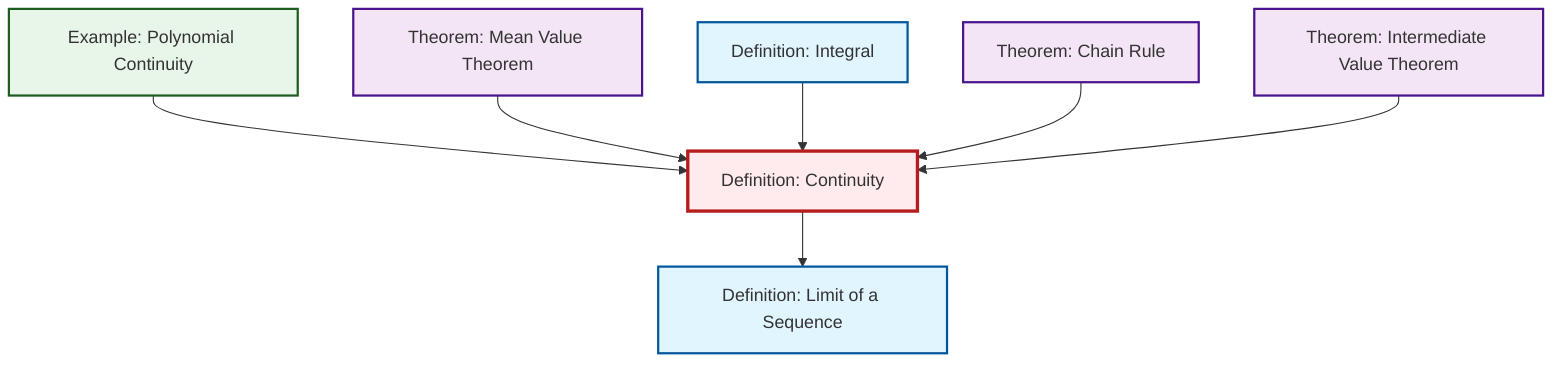 graph TD
    classDef definition fill:#e1f5fe,stroke:#01579b,stroke-width:2px
    classDef theorem fill:#f3e5f5,stroke:#4a148c,stroke-width:2px
    classDef axiom fill:#fff3e0,stroke:#e65100,stroke-width:2px
    classDef example fill:#e8f5e9,stroke:#1b5e20,stroke-width:2px
    classDef current fill:#ffebee,stroke:#b71c1c,stroke-width:3px
    thm-chain-rule["Theorem: Chain Rule"]:::theorem
    thm-intermediate-value["Theorem: Intermediate Value Theorem"]:::theorem
    thm-mean-value["Theorem: Mean Value Theorem"]:::theorem
    ex-polynomial-continuity["Example: Polynomial Continuity"]:::example
    def-limit["Definition: Limit of a Sequence"]:::definition
    def-integral["Definition: Integral"]:::definition
    def-continuity["Definition: Continuity"]:::definition
    ex-polynomial-continuity --> def-continuity
    def-continuity --> def-limit
    thm-mean-value --> def-continuity
    def-integral --> def-continuity
    thm-chain-rule --> def-continuity
    thm-intermediate-value --> def-continuity
    class def-continuity current